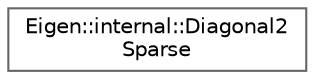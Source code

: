 digraph "类继承关系图"
{
 // LATEX_PDF_SIZE
  bgcolor="transparent";
  edge [fontname=Helvetica,fontsize=10,labelfontname=Helvetica,labelfontsize=10];
  node [fontname=Helvetica,fontsize=10,shape=box,height=0.2,width=0.4];
  rankdir="LR";
  Node0 [id="Node000000",label="Eigen::internal::Diagonal2\lSparse",height=0.2,width=0.4,color="grey40", fillcolor="white", style="filled",URL="$struct_eigen_1_1internal_1_1_diagonal2_sparse.html",tooltip=" "];
}
